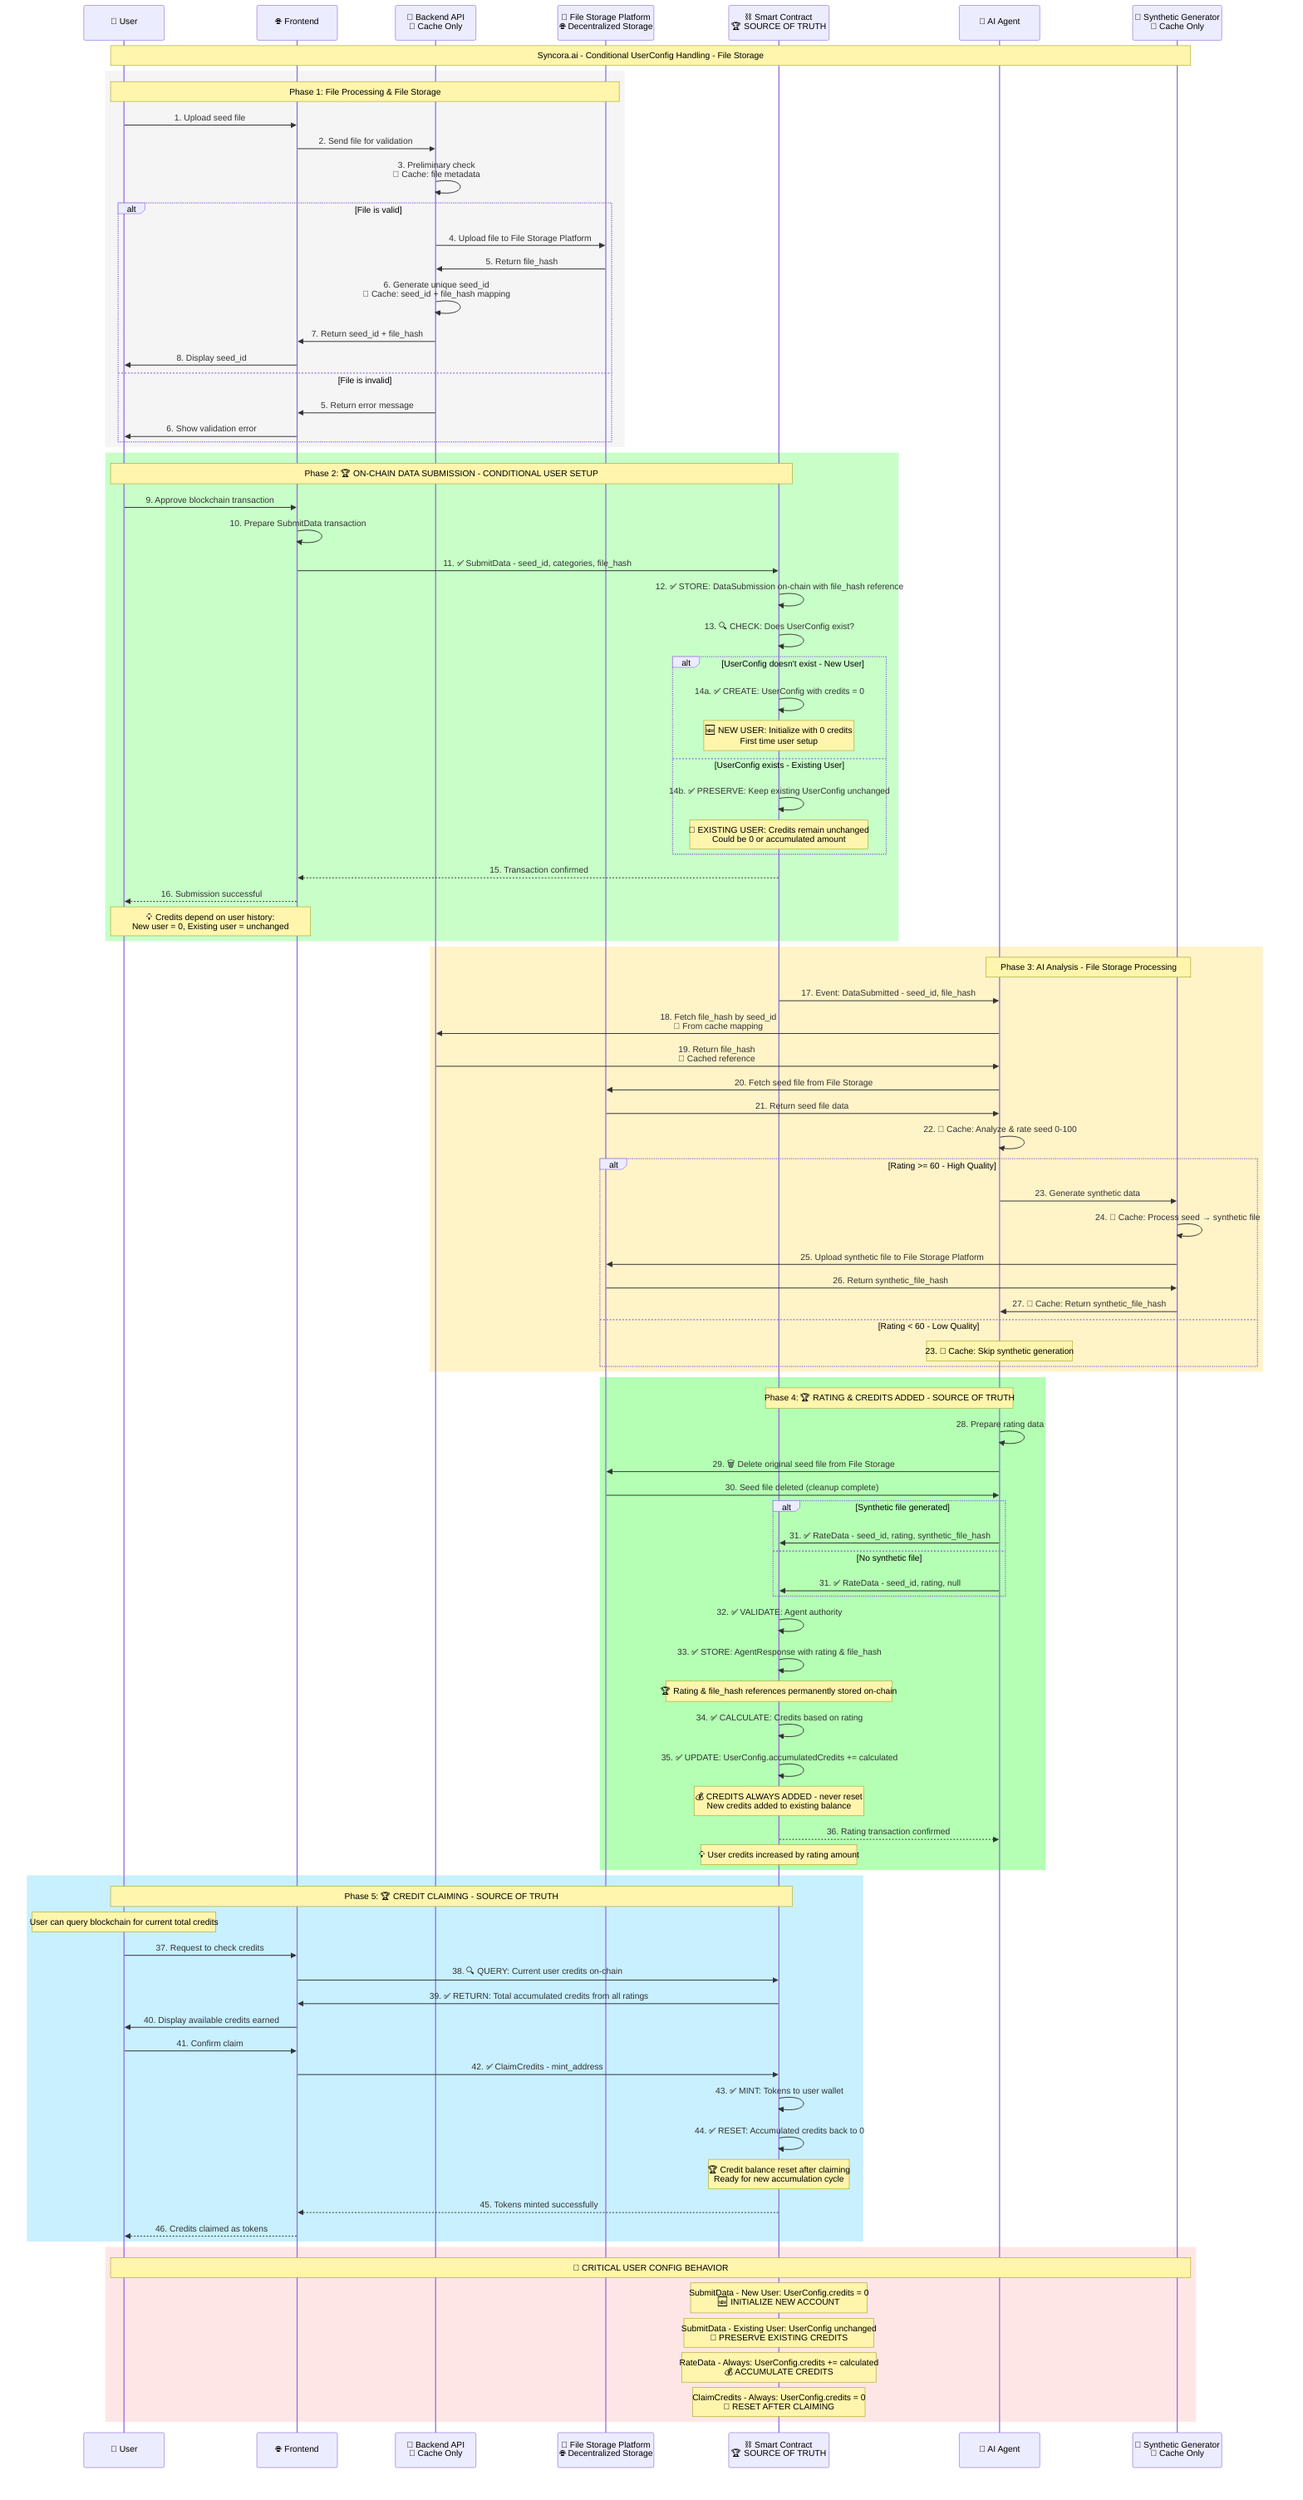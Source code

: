 sequenceDiagram
    participant U as 👤 User
    participant F as 🌐 Frontend
    participant B as 🔧 Backend API<br/>💾 Cache Only
    participant FS as 📁 File Storage Platform<br/>🌐 Decentralized Storage
    participant SC as ⛓️ Smart Contract<br/>🏆 SOURCE OF TRUTH
    participant A as 🤖 AI Agent
    participant SG as 🧬 Synthetic Generator<br/>💾 Cache Only

    Note over U,SG: Syncora.ai - Conditional UserConfig Handling - File Storage

    %% Phase 1: File Upload & Validation - File Storage
    rect rgb(245, 245, 245)
        Note over U,FS: Phase 1: File Processing & File Storage
        U->>F: 1. Upload seed file
        F->>B: 2. Send file for validation
        B->>B: 3. Preliminary check<br/>💾 Cache: file metadata
        alt File is valid
            B->>FS: 4. Upload file to File Storage Platform
            FS->>B: 5. Return file_hash
            B->>B: 6. Generate unique seed_id<br/>💾 Cache: seed_id + file_hash mapping
            B->>F: 7. Return seed_id + file_hash
            F->>U: 8. Display seed_id
        else File is invalid
            B->>F: 5. Return error message
            F->>U: 6. Show validation error
        end
    end

    %% Phase 2: Smart Contract Submission - SOURCE OF TRUTH BEGINS
    rect rgb(200, 255, 200)
        Note over U,SC: Phase 2: 🏆 ON-CHAIN DATA SUBMISSION - CONDITIONAL USER SETUP
        U->>F: 9. Approve blockchain transaction
        F->>F: 10. Prepare SubmitData transaction
        F->>SC: 11. ✅ SubmitData - seed_id, categories, file_hash
        SC->>SC: 12. ✅ STORE: DataSubmission on-chain with file_hash reference
        SC->>SC: 13. 🔍 CHECK: Does UserConfig exist?
        alt UserConfig doesn't exist - New User
            SC->>SC: 14a. ✅ CREATE: UserConfig with credits = 0
            Note over SC: 🆕 NEW USER: Initialize with 0 credits<br/>First time user setup
        else UserConfig exists - Existing User
            SC->>SC: 14b. ✅ PRESERVE: Keep existing UserConfig unchanged
            Note over SC: 🔄 EXISTING USER: Credits remain unchanged<br/>Could be 0 or accumulated amount
        end
        SC-->>F: 15. Transaction confirmed
        F-->>U: 16. Submission successful
        Note over U,F: 💡 Credits depend on user history:<br/>New user = 0, Existing user = unchanged
    end

    %% Phase 3: Agent Processing - File Storage Access
    rect rgb(255, 243, 200)
        Note over A,SG: Phase 3: AI Analysis - File Storage Processing
        SC->>A: 17. Event: DataSubmitted - seed_id, file_hash
        A->>B: 18. Fetch file_hash by seed_id<br/>💾 From cache mapping
        B->>A: 19. Return file_hash<br/>💾 Cached reference
        A->>FS: 20. Fetch seed file from File Storage
        FS->>A: 21. Return seed file data
        A->>A: 22. 💾 Cache: Analyze & rate seed 0-100
        
        alt Rating >= 60 - High Quality
            A->>SG: 23. Generate synthetic data
            SG->>SG: 24. 💾 Cache: Process seed → synthetic file
            SG->>FS: 25. Upload synthetic file to File Storage Platform
            FS->>SG: 26. Return synthetic_file_hash
            SG->>A: 27. 💾 Cache: Return synthetic_file_hash
        else Rating < 60 - Low Quality
            Note over A: 23. 💾 Cache: Skip synthetic generation
        end
    end

    %% Phase 4: Rating Submission - CREDITS ALWAYS ADDED
    rect rgb(180, 255, 180)
        Note over A,SC: Phase 4: 🏆 RATING & CREDITS ADDED - SOURCE OF TRUTH
        A->>A: 28. Prepare rating data
        A->>FS: 29. 🗑️ Delete original seed file from File Storage
        FS->>A: 30. Seed file deleted (cleanup complete)
        alt Synthetic file generated
            A->>SC: 31. ✅ RateData - seed_id, rating, synthetic_file_hash
        else No synthetic file
            A->>SC: 31. ✅ RateData - seed_id, rating, null
        end
        
        SC->>SC: 32. ✅ VALIDATE: Agent authority
        SC->>SC: 33. ✅ STORE: AgentResponse with rating & file_hash
        Note over SC: 🏆 Rating & file_hash references permanently stored on-chain
        SC->>SC: 34. ✅ CALCULATE: Credits based on rating
        SC->>SC: 35. ✅ UPDATE: UserConfig.accumulatedCredits += calculated
        Note over SC: 💰 CREDITS ALWAYS ADDED - never reset<br/>New credits added to existing balance
        SC-->>A: 36. Rating transaction confirmed
        Note over SC: 💡 User credits increased by rating amount
    end

    %% Phase 5: User Benefits - Blockchain Authority
    rect rgb(200, 240, 255)
        Note over U,SC: Phase 5: 🏆 CREDIT CLAIMING - SOURCE OF TRUTH
        Note over U: User can query blockchain for current total credits
        U->>F: 37. Request to check credits
        F->>SC: 38. 🔍 QUERY: Current user credits on-chain
        SC->>F: 39. ✅ RETURN: Total accumulated credits from all ratings
        F->>U: 40. Display available credits earned
        U->>F: 41. Confirm claim
        F->>SC: 42. ✅ ClaimCredits - mint_address
        SC->>SC: 43. ✅ MINT: Tokens to user wallet
        SC->>SC: 44. ✅ RESET: Accumulated credits back to 0
        Note over SC: 🏆 Credit balance reset after claiming<br/>Ready for new accumulation cycle
        SC-->>F: 45. Tokens minted successfully
        F-->>U: 46. Credits claimed as tokens
    end

    %% Important Credit Flow Clarification
    rect rgb(255, 230, 230)
        Note over U,SG: 🚨 CRITICAL USER CONFIG BEHAVIOR
        Note over SC: SubmitData - New User: UserConfig.credits = 0<br/>🆕 INITIALIZE NEW ACCOUNT
        Note over SC: SubmitData - Existing User: UserConfig unchanged<br/>🔄 PRESERVE EXISTING CREDITS
        Note over SC: RateData - Always: UserConfig.credits += calculated<br/>💰 ACCUMULATE CREDITS
        Note over SC: ClaimCredits - Always: UserConfig.credits = 0<br/>🔄 RESET AFTER CLAIMING
    end